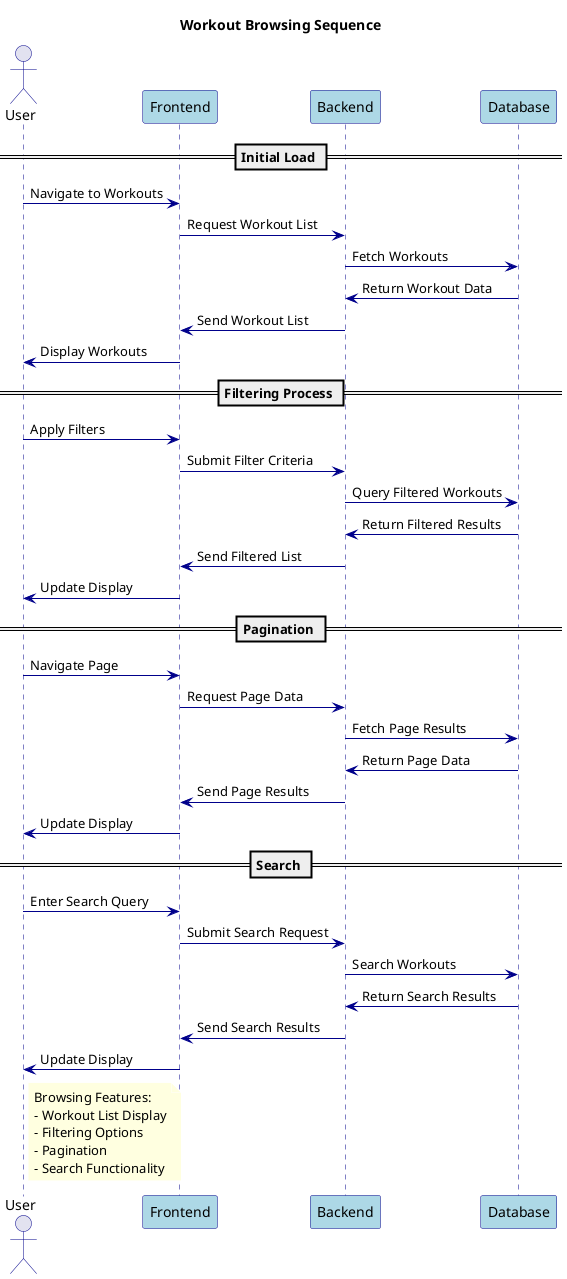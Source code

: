 @startuml WorkoutBrowsing

' Styling
skinparam backgroundColor white
skinparam sequence {
    ArrowColor DarkBlue
    ActorBorderColor DarkBlue
    LifeLineBorderColor DarkBlue
    ParticipantBorderColor DarkBlue
    ParticipantBackgroundColor LightBlue
}
skinparam note {
    BackgroundColor LightYellow
    BorderColor DarkYellow
    FontColor Black
}

title Workout Browsing Sequence

actor User
participant "Frontend" as FE
participant "Backend" as BE
participant "Database" as DB

== Initial Load ==

User -> FE: Navigate to Workouts
FE -> BE: Request Workout List
BE -> DB: Fetch Workouts
DB -> BE: Return Workout Data
BE -> FE: Send Workout List
FE -> User: Display Workouts

== Filtering Process ==

User -> FE: Apply Filters
FE -> BE: Submit Filter Criteria
BE -> DB: Query Filtered Workouts
DB -> BE: Return Filtered Results
BE -> FE: Send Filtered List
FE -> User: Update Display

== Pagination ==

User -> FE: Navigate Page
FE -> BE: Request Page Data
BE -> DB: Fetch Page Results
DB -> BE: Return Page Data
BE -> FE: Send Page Results
FE -> User: Update Display

== Search ==

User -> FE: Enter Search Query
FE -> BE: Submit Search Request
BE -> DB: Search Workouts
DB -> BE: Return Search Results
BE -> FE: Send Search Results
FE -> User: Update Display

note right of User
  Browsing Features:
  - Workout List Display
  - Filtering Options
  - Pagination
  - Search Functionality
end note

@enduml 